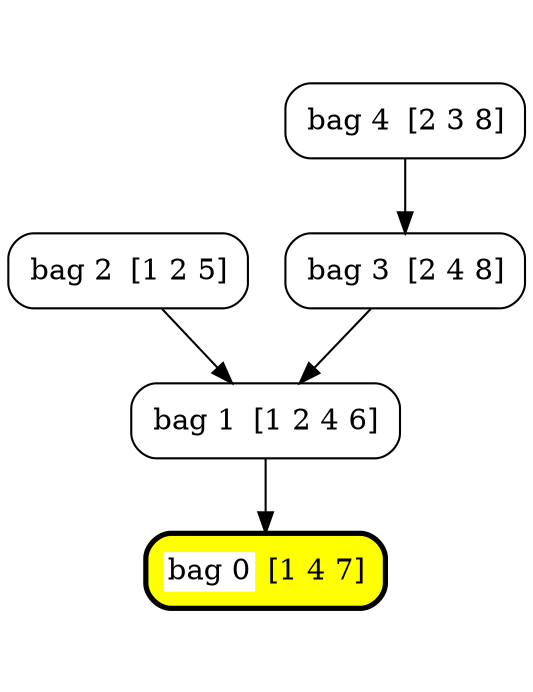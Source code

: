 strict digraph structs {
	graph [bb="0,0,210,252",
		dpi=250,
		margin="0,0.5"
	];
	node [fillcolor=white,
		label="\N",
		margin="0.11,0.01",
		shape=box,
		style="rounded,filled"
	];
	"bag 0"	[fillcolor=yellow,
		height=0.5,
		label=<<TABLE BORDER="0" CELLBORDER="0" CELLSPACING="0">
              <TR><TD BGCOLOR="white">bag 0</TD><TD PORT="anchor"></TD><TD>[1 4 7]</TD></TR></TABLE>>,
		penwidth=2.5,
		pos="105,18",
		width=1.3333];
	"bag 1"	[height=0.5,
		label=<<TABLE BORDER="0" CELLBORDER="0" CELLSPACING="0">
              <TR><TD BGCOLOR="white">bag 1</TD><TD PORT="anchor"></TD><TD>[1 2 4 6]</TD></TR></TABLE>>,
		pos="105,90",
		width=1.4861];
	"bag 1" -> "bag 0"	[pos="e,105,36.104 105,71.697 105,63.983 105,54.712 105,46.112"];
	"bag 2"	[height=0.5,
		label=<<TABLE BORDER="0" CELLBORDER="0" CELLSPACING="0">
              <TR><TD BGCOLOR="white">bag 2</TD><TD PORT="anchor"></TD><TD>[1 2 5]</TD></TR></TABLE>>,
		pos="48,162",
		width=1.3333];
	"bag 2" -> "bag 1"	[pos="e,91.072,108.1 62.09,143.7 68.923,135.3 77.257,125.07 84.756,115.86"];
	"bag 3"	[height=0.5,
		label=<<TABLE BORDER="0" CELLBORDER="0" CELLSPACING="0">
              <TR><TD BGCOLOR="white">bag 3</TD><TD PORT="anchor"></TD><TD>[2 4 8]</TD></TR></TABLE>>,
		pos="162,162",
		width=1.3333];
	"bag 3" -> "bag 1"	[pos="e,118.93,108.1 147.91,143.7 141.08,135.3 132.74,125.07 125.24,115.86"];
	"bag 4"	[height=0.5,
		label=<<TABLE BORDER="0" CELLBORDER="0" CELLSPACING="0">
              <TR><TD BGCOLOR="white">bag 4</TD><TD PORT="anchor"></TD><TD>[2 3 8]</TD></TR></TABLE>>,
		pos="162,234",
		width=1.3333];
	"bag 4" -> "bag 3"	[pos="e,162,180.1 162,215.7 162,207.98 162,198.71 162,190.11"];
}
